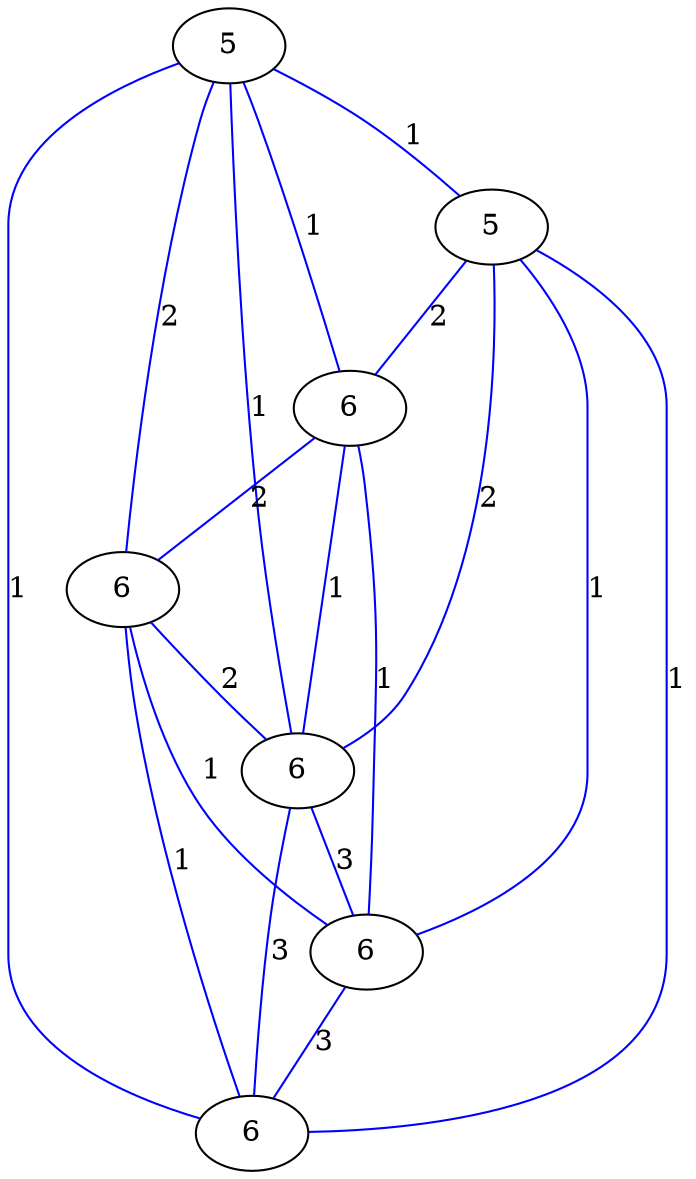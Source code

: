 graph G {
	0 [label="5"];
	1 [label="5"];
	2 [label="6"];
	3 [label="6"];
	4 [label="6"];
	5 [label="6"];
	6 [label="6"];
	0 -- 1 [label="1", color=blue];
	0 -- 2 [label="1", color=blue];
	0 -- 3 [label="2", color=blue];
	0 -- 4 [label="1", color=blue];
	0 -- 6 [label="1", color=blue];
	1 -- 2 [label="2", color=blue];
	1 -- 4 [label="2", color=blue];
	1 -- 5 [label="1", color=blue];
	1 -- 6 [label="1", color=blue];
	2 -- 3 [label="2", color=blue];
	2 -- 4 [label="1", color=blue];
	2 -- 5 [label="1", color=blue];
	3 -- 4 [label="2", color=blue];
	3 -- 5 [label="1", color=blue];
	3 -- 6 [label="1", color=blue];
	4 -- 5 [label="3", color=blue];
	4 -- 6 [label="3", color=blue];
	5 -- 6 [label="3", color=blue];
}